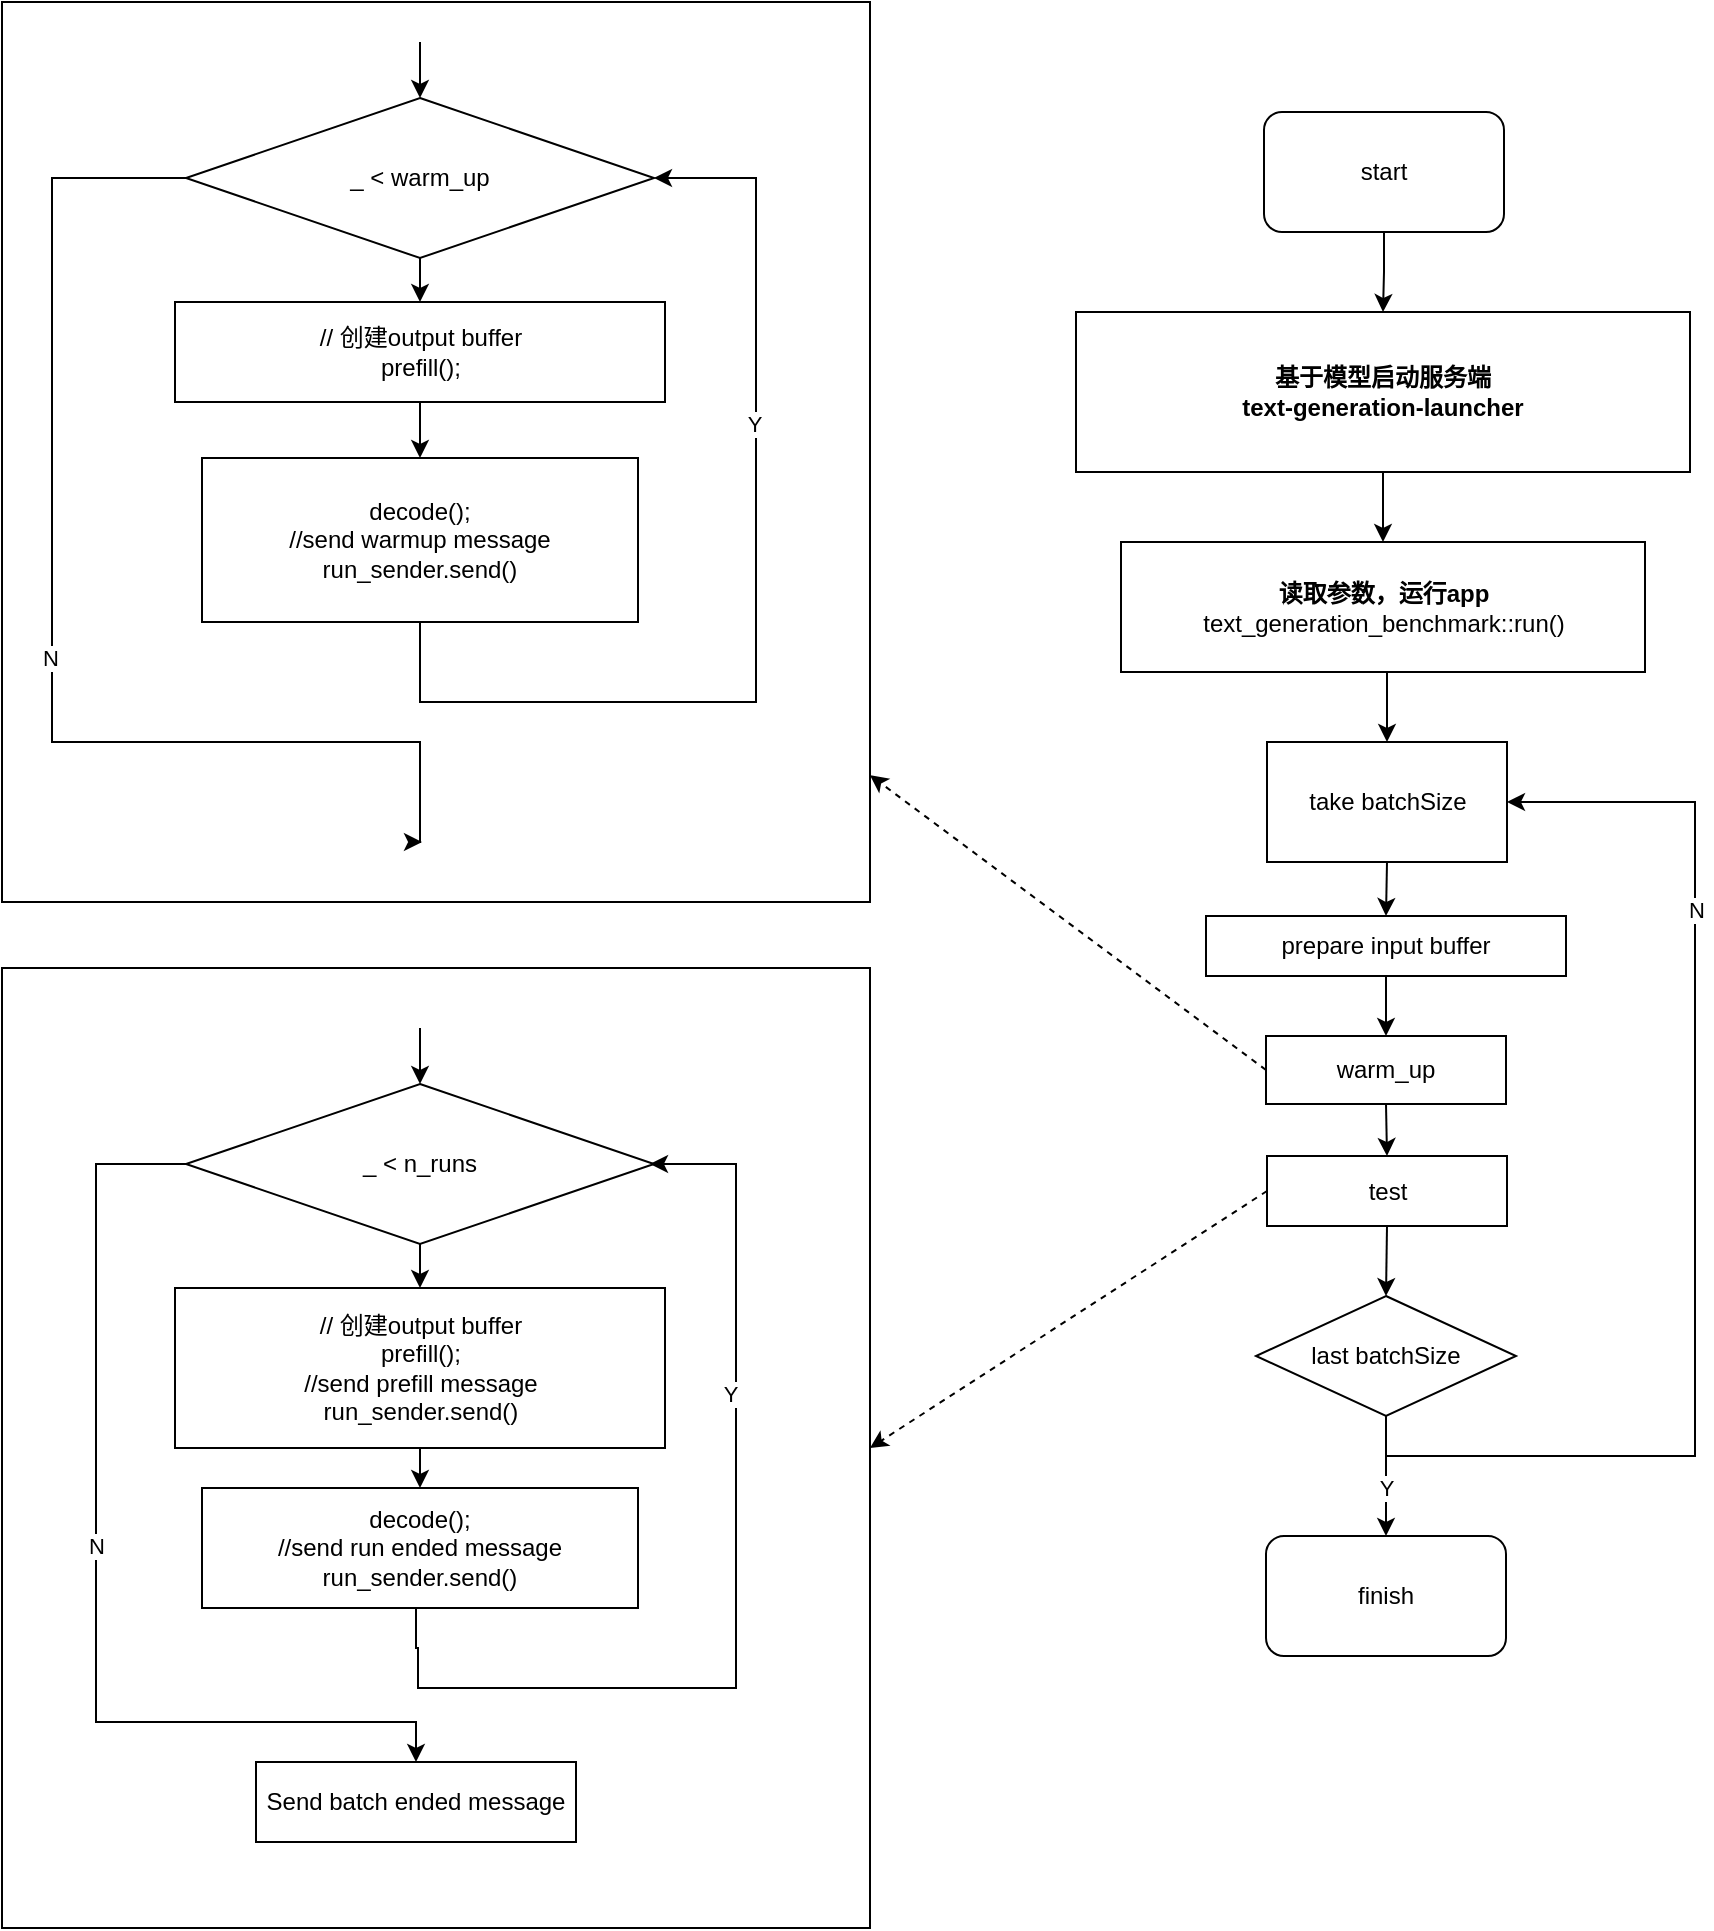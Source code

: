 <mxfile version="22.1.18" type="github">
  <diagram name="Page-1" id="N928mLb4HSsAglsMe5H8">
    <mxGraphModel dx="2284" dy="-4702" grid="1" gridSize="10" guides="1" tooltips="1" connect="1" arrows="1" fold="1" page="1" pageScale="1" pageWidth="850" pageHeight="1100" math="0" shadow="0">
      <root>
        <mxCell id="0" />
        <mxCell id="1" parent="0" />
        <mxCell id="ki46KrV5Bf9qmsuRnqBP-45" value="" style="rounded=0;whiteSpace=wrap;html=1;" vertex="1" parent="1">
          <mxGeometry x="-177" y="5690" width="434" height="450" as="geometry" />
        </mxCell>
        <mxCell id="ki46KrV5Bf9qmsuRnqBP-46" style="edgeStyle=orthogonalEdgeStyle;rounded=0;orthogonalLoop=1;jettySize=auto;html=1;exitX=0.5;exitY=1;exitDx=0;exitDy=0;entryX=0.5;entryY=0;entryDx=0;entryDy=0;" edge="1" parent="1" source="ki46KrV5Bf9qmsuRnqBP-49" target="ki46KrV5Bf9qmsuRnqBP-51">
          <mxGeometry relative="1" as="geometry">
            <mxPoint x="32" y="5858" as="targetPoint" />
          </mxGeometry>
        </mxCell>
        <mxCell id="ki46KrV5Bf9qmsuRnqBP-47" style="edgeStyle=orthogonalEdgeStyle;rounded=0;orthogonalLoop=1;jettySize=auto;html=1;exitX=0;exitY=0.5;exitDx=0;exitDy=0;" edge="1" parent="1" source="ki46KrV5Bf9qmsuRnqBP-49">
          <mxGeometry relative="1" as="geometry">
            <Array as="points">
              <mxPoint x="-152" y="5778" />
              <mxPoint x="-152" y="6060" />
              <mxPoint x="32" y="6060" />
            </Array>
            <mxPoint x="33" y="6110" as="targetPoint" />
          </mxGeometry>
        </mxCell>
        <mxCell id="ki46KrV5Bf9qmsuRnqBP-48" value="N" style="edgeLabel;html=1;align=center;verticalAlign=middle;resizable=0;points=[];" vertex="1" connectable="0" parent="ki46KrV5Bf9qmsuRnqBP-47">
          <mxGeometry x="0.051" y="-1" relative="1" as="geometry">
            <mxPoint as="offset" />
          </mxGeometry>
        </mxCell>
        <mxCell id="ki46KrV5Bf9qmsuRnqBP-49" value="_ &amp;lt; warm_up" style="rhombus;whiteSpace=wrap;html=1;" vertex="1" parent="1">
          <mxGeometry x="-85" y="5738" width="234" height="80" as="geometry" />
        </mxCell>
        <mxCell id="ki46KrV5Bf9qmsuRnqBP-50" style="edgeStyle=orthogonalEdgeStyle;rounded=0;orthogonalLoop=1;jettySize=auto;html=1;exitX=0.5;exitY=1;exitDx=0;exitDy=0;entryX=0.5;entryY=0;entryDx=0;entryDy=0;" edge="1" parent="1" source="ki46KrV5Bf9qmsuRnqBP-51" target="ki46KrV5Bf9qmsuRnqBP-83">
          <mxGeometry relative="1" as="geometry" />
        </mxCell>
        <mxCell id="ki46KrV5Bf9qmsuRnqBP-51" value="// 创建output buffer&lt;br&gt;prefill();" style="rounded=0;whiteSpace=wrap;html=1;" vertex="1" parent="1">
          <mxGeometry x="-90.5" y="5840" width="245" height="50" as="geometry" />
        </mxCell>
        <mxCell id="ki46KrV5Bf9qmsuRnqBP-65" style="edgeStyle=orthogonalEdgeStyle;rounded=0;orthogonalLoop=1;jettySize=auto;html=1;exitX=0.5;exitY=1;exitDx=0;exitDy=0;entryX=0.5;entryY=0;entryDx=0;entryDy=0;" edge="1" parent="1" source="ki46KrV5Bf9qmsuRnqBP-66" target="ki46KrV5Bf9qmsuRnqBP-87">
          <mxGeometry relative="1" as="geometry">
            <mxPoint x="513.5" y="6123" as="targetPoint" />
          </mxGeometry>
        </mxCell>
        <mxCell id="ki46KrV5Bf9qmsuRnqBP-66" value="&lt;div&gt;&lt;b&gt;读取参数，运行app&lt;/b&gt;&lt;/div&gt;&lt;div&gt;text_generation_benchmark::run()&lt;br&gt;&lt;/div&gt;" style="rounded=0;whiteSpace=wrap;html=1;" vertex="1" parent="1">
          <mxGeometry x="382.5" y="5960" width="262" height="65" as="geometry" />
        </mxCell>
        <mxCell id="ki46KrV5Bf9qmsuRnqBP-68" style="rounded=0;orthogonalLoop=1;jettySize=auto;html=1;exitX=0;exitY=0.5;exitDx=0;exitDy=0;dashed=1;" edge="1" parent="1" source="ki46KrV5Bf9qmsuRnqBP-72" target="ki46KrV5Bf9qmsuRnqBP-45">
          <mxGeometry relative="1" as="geometry" />
        </mxCell>
        <mxCell id="ki46KrV5Bf9qmsuRnqBP-69" style="edgeStyle=orthogonalEdgeStyle;rounded=0;orthogonalLoop=1;jettySize=auto;html=1;exitX=0.5;exitY=1;exitDx=0;exitDy=0;entryX=1;entryY=0.5;entryDx=0;entryDy=0;" edge="1" parent="1" source="ki46KrV5Bf9qmsuRnqBP-90" target="ki46KrV5Bf9qmsuRnqBP-87">
          <mxGeometry relative="1" as="geometry">
            <mxPoint x="515" y="6292" as="sourcePoint" />
            <mxPoint x="649.5" y="6110" as="targetPoint" />
            <Array as="points">
              <mxPoint x="515.5" y="6417" />
              <mxPoint x="669.5" y="6417" />
              <mxPoint x="669.5" y="6090" />
            </Array>
          </mxGeometry>
        </mxCell>
        <mxCell id="ki46KrV5Bf9qmsuRnqBP-70" value="N" style="edgeLabel;html=1;align=center;verticalAlign=middle;resizable=0;points=[];" vertex="1" connectable="0" parent="ki46KrV5Bf9qmsuRnqBP-69">
          <mxGeometry x="0.504" relative="1" as="geometry">
            <mxPoint as="offset" />
          </mxGeometry>
        </mxCell>
        <mxCell id="ki46KrV5Bf9qmsuRnqBP-92" style="edgeStyle=orthogonalEdgeStyle;rounded=0;orthogonalLoop=1;jettySize=auto;html=1;exitX=0.5;exitY=1;exitDx=0;exitDy=0;entryX=0.5;entryY=0;entryDx=0;entryDy=0;" edge="1" parent="1" source="ki46KrV5Bf9qmsuRnqBP-72" target="ki46KrV5Bf9qmsuRnqBP-91">
          <mxGeometry relative="1" as="geometry" />
        </mxCell>
        <mxCell id="ki46KrV5Bf9qmsuRnqBP-72" value="warm_up" style="rounded=0;whiteSpace=wrap;html=1;" vertex="1" parent="1">
          <mxGeometry x="455" y="6207" width="120" height="34" as="geometry" />
        </mxCell>
        <mxCell id="ki46KrV5Bf9qmsuRnqBP-73" style="edgeStyle=orthogonalEdgeStyle;rounded=0;orthogonalLoop=1;jettySize=auto;html=1;exitX=0.5;exitY=1;exitDx=0;exitDy=0;entryX=0.5;entryY=0;entryDx=0;entryDy=0;" edge="1" parent="1" source="ki46KrV5Bf9qmsuRnqBP-74" target="ki46KrV5Bf9qmsuRnqBP-77">
          <mxGeometry relative="1" as="geometry" />
        </mxCell>
        <mxCell id="ki46KrV5Bf9qmsuRnqBP-74" value="start" style="rounded=1;whiteSpace=wrap;html=1;" vertex="1" parent="1">
          <mxGeometry x="454" y="5745" width="120" height="60" as="geometry" />
        </mxCell>
        <mxCell id="ki46KrV5Bf9qmsuRnqBP-75" value="finish" style="rounded=1;whiteSpace=wrap;html=1;" vertex="1" parent="1">
          <mxGeometry x="455" y="6457" width="120" height="60" as="geometry" />
        </mxCell>
        <mxCell id="ki46KrV5Bf9qmsuRnqBP-76" style="edgeStyle=orthogonalEdgeStyle;rounded=0;orthogonalLoop=1;jettySize=auto;html=1;exitX=0.5;exitY=1;exitDx=0;exitDy=0;entryX=0.5;entryY=0;entryDx=0;entryDy=0;" edge="1" parent="1" source="ki46KrV5Bf9qmsuRnqBP-77" target="ki46KrV5Bf9qmsuRnqBP-66">
          <mxGeometry relative="1" as="geometry" />
        </mxCell>
        <mxCell id="ki46KrV5Bf9qmsuRnqBP-77" value="&lt;div style=&quot;border-color: var(--border-color);&quot;&gt;&lt;b&gt;基于模型启动服务端&lt;/b&gt;&lt;/div&gt;&lt;b&gt;text-generation-launcher&lt;/b&gt;" style="rounded=0;whiteSpace=wrap;html=1;" vertex="1" parent="1">
          <mxGeometry x="360" y="5845" width="307" height="80" as="geometry" />
        </mxCell>
        <mxCell id="ki46KrV5Bf9qmsuRnqBP-78" style="edgeStyle=orthogonalEdgeStyle;rounded=0;orthogonalLoop=1;jettySize=auto;html=1;exitX=0.5;exitY=1;exitDx=0;exitDy=0;entryX=0.5;entryY=0;entryDx=0;entryDy=0;" edge="1" parent="1" target="ki46KrV5Bf9qmsuRnqBP-49">
          <mxGeometry relative="1" as="geometry">
            <mxPoint x="32" y="5710" as="sourcePoint" />
          </mxGeometry>
        </mxCell>
        <mxCell id="ki46KrV5Bf9qmsuRnqBP-118" style="edgeStyle=orthogonalEdgeStyle;rounded=0;orthogonalLoop=1;jettySize=auto;html=1;exitX=0.5;exitY=1;exitDx=0;exitDy=0;entryX=1;entryY=0.5;entryDx=0;entryDy=0;" edge="1" parent="1" source="ki46KrV5Bf9qmsuRnqBP-83" target="ki46KrV5Bf9qmsuRnqBP-49">
          <mxGeometry relative="1" as="geometry">
            <Array as="points">
              <mxPoint x="32" y="6040" />
              <mxPoint x="200" y="6040" />
              <mxPoint x="200" y="5778" />
            </Array>
          </mxGeometry>
        </mxCell>
        <mxCell id="ki46KrV5Bf9qmsuRnqBP-119" value="N" style="edgeLabel;html=1;align=center;verticalAlign=middle;resizable=0;points=[];" vertex="1" connectable="0" parent="ki46KrV5Bf9qmsuRnqBP-118">
          <mxGeometry x="0.332" y="1" relative="1" as="geometry">
            <mxPoint as="offset" />
          </mxGeometry>
        </mxCell>
        <mxCell id="ki46KrV5Bf9qmsuRnqBP-120" value="Y" style="edgeLabel;html=1;align=center;verticalAlign=middle;resizable=0;points=[];" vertex="1" connectable="0" parent="ki46KrV5Bf9qmsuRnqBP-118">
          <mxGeometry x="0.332" y="1" relative="1" as="geometry">
            <mxPoint as="offset" />
          </mxGeometry>
        </mxCell>
        <mxCell id="ki46KrV5Bf9qmsuRnqBP-83" value="decode();&lt;br style=&quot;border-color: var(--border-color);&quot;&gt;//send warmup message&lt;br&gt;run_sender.send()" style="rounded=0;whiteSpace=wrap;html=1;" vertex="1" parent="1">
          <mxGeometry x="-77" y="5918" width="218" height="82" as="geometry" />
        </mxCell>
        <mxCell id="ki46KrV5Bf9qmsuRnqBP-112" style="edgeStyle=orthogonalEdgeStyle;rounded=0;orthogonalLoop=1;jettySize=auto;html=1;exitX=0.5;exitY=1;exitDx=0;exitDy=0;entryX=0.5;entryY=0;entryDx=0;entryDy=0;" edge="1" parent="1" source="ki46KrV5Bf9qmsuRnqBP-87" target="ki46KrV5Bf9qmsuRnqBP-111">
          <mxGeometry relative="1" as="geometry" />
        </mxCell>
        <mxCell id="ki46KrV5Bf9qmsuRnqBP-87" value="take batchSize" style="rounded=0;whiteSpace=wrap;html=1;" vertex="1" parent="1">
          <mxGeometry x="455.5" y="6060" width="120" height="60" as="geometry" />
        </mxCell>
        <mxCell id="ki46KrV5Bf9qmsuRnqBP-88" style="edgeStyle=orthogonalEdgeStyle;rounded=0;orthogonalLoop=1;jettySize=auto;html=1;exitX=0.5;exitY=1;exitDx=0;exitDy=0;entryX=0.5;entryY=0;entryDx=0;entryDy=0;" edge="1" parent="1" source="ki46KrV5Bf9qmsuRnqBP-90" target="ki46KrV5Bf9qmsuRnqBP-75">
          <mxGeometry relative="1" as="geometry" />
        </mxCell>
        <mxCell id="ki46KrV5Bf9qmsuRnqBP-89" value="Y" style="edgeLabel;html=1;align=center;verticalAlign=middle;resizable=0;points=[];" vertex="1" connectable="0" parent="ki46KrV5Bf9qmsuRnqBP-88">
          <mxGeometry x="0.175" relative="1" as="geometry">
            <mxPoint as="offset" />
          </mxGeometry>
        </mxCell>
        <mxCell id="ki46KrV5Bf9qmsuRnqBP-90" value="last batchSize" style="rhombus;whiteSpace=wrap;html=1;" vertex="1" parent="1">
          <mxGeometry x="450" y="6337" width="130" height="60" as="geometry" />
        </mxCell>
        <mxCell id="ki46KrV5Bf9qmsuRnqBP-93" style="edgeStyle=orthogonalEdgeStyle;rounded=0;orthogonalLoop=1;jettySize=auto;html=1;exitX=0.5;exitY=1;exitDx=0;exitDy=0;entryX=0.5;entryY=0;entryDx=0;entryDy=0;" edge="1" parent="1" source="ki46KrV5Bf9qmsuRnqBP-91" target="ki46KrV5Bf9qmsuRnqBP-90">
          <mxGeometry relative="1" as="geometry" />
        </mxCell>
        <mxCell id="ki46KrV5Bf9qmsuRnqBP-114" style="rounded=0;orthogonalLoop=1;jettySize=auto;html=1;exitX=0;exitY=0.5;exitDx=0;exitDy=0;entryX=1;entryY=0.5;entryDx=0;entryDy=0;dashed=1;" edge="1" parent="1" source="ki46KrV5Bf9qmsuRnqBP-91" target="ki46KrV5Bf9qmsuRnqBP-96">
          <mxGeometry relative="1" as="geometry" />
        </mxCell>
        <mxCell id="ki46KrV5Bf9qmsuRnqBP-91" value="test" style="rounded=0;whiteSpace=wrap;html=1;" vertex="1" parent="1">
          <mxGeometry x="455.5" y="6267" width="120" height="35" as="geometry" />
        </mxCell>
        <mxCell id="ki46KrV5Bf9qmsuRnqBP-96" value="" style="rounded=0;whiteSpace=wrap;html=1;" vertex="1" parent="1">
          <mxGeometry x="-177" y="6173" width="434" height="480" as="geometry" />
        </mxCell>
        <mxCell id="ki46KrV5Bf9qmsuRnqBP-97" style="edgeStyle=orthogonalEdgeStyle;rounded=0;orthogonalLoop=1;jettySize=auto;html=1;exitX=0.5;exitY=1;exitDx=0;exitDy=0;entryX=0.5;entryY=0;entryDx=0;entryDy=0;" edge="1" parent="1" source="ki46KrV5Bf9qmsuRnqBP-100" target="ki46KrV5Bf9qmsuRnqBP-102">
          <mxGeometry relative="1" as="geometry">
            <mxPoint x="32" y="6351" as="targetPoint" />
          </mxGeometry>
        </mxCell>
        <mxCell id="ki46KrV5Bf9qmsuRnqBP-116" style="edgeStyle=orthogonalEdgeStyle;rounded=0;orthogonalLoop=1;jettySize=auto;html=1;exitX=0;exitY=0.5;exitDx=0;exitDy=0;entryX=0.5;entryY=0;entryDx=0;entryDy=0;" edge="1" parent="1" source="ki46KrV5Bf9qmsuRnqBP-100" target="ki46KrV5Bf9qmsuRnqBP-115">
          <mxGeometry relative="1" as="geometry">
            <Array as="points">
              <mxPoint x="-130" y="6271" />
              <mxPoint x="-130" y="6550" />
              <mxPoint x="30" y="6550" />
            </Array>
          </mxGeometry>
        </mxCell>
        <mxCell id="ki46KrV5Bf9qmsuRnqBP-117" value="N" style="edgeLabel;html=1;align=center;verticalAlign=middle;resizable=0;points=[];" vertex="1" connectable="0" parent="ki46KrV5Bf9qmsuRnqBP-116">
          <mxGeometry x="-0.064" relative="1" as="geometry">
            <mxPoint as="offset" />
          </mxGeometry>
        </mxCell>
        <mxCell id="ki46KrV5Bf9qmsuRnqBP-100" value="_ &amp;lt; n_runs" style="rhombus;whiteSpace=wrap;html=1;" vertex="1" parent="1">
          <mxGeometry x="-85" y="6231" width="234" height="80" as="geometry" />
        </mxCell>
        <mxCell id="ki46KrV5Bf9qmsuRnqBP-101" style="edgeStyle=orthogonalEdgeStyle;rounded=0;orthogonalLoop=1;jettySize=auto;html=1;exitX=0.5;exitY=1;exitDx=0;exitDy=0;entryX=0.5;entryY=0;entryDx=0;entryDy=0;" edge="1" parent="1" source="ki46KrV5Bf9qmsuRnqBP-102" target="ki46KrV5Bf9qmsuRnqBP-107">
          <mxGeometry relative="1" as="geometry" />
        </mxCell>
        <mxCell id="ki46KrV5Bf9qmsuRnqBP-102" value="// 创建output buffer&lt;br&gt;prefill();&lt;br&gt;//send prefill message&lt;br style=&quot;border-color: var(--border-color);&quot;&gt;run_sender.send()" style="rounded=0;whiteSpace=wrap;html=1;" vertex="1" parent="1">
          <mxGeometry x="-90.5" y="6333" width="245" height="80" as="geometry" />
        </mxCell>
        <mxCell id="ki46KrV5Bf9qmsuRnqBP-103" style="edgeStyle=orthogonalEdgeStyle;rounded=0;orthogonalLoop=1;jettySize=auto;html=1;exitX=0.5;exitY=1;exitDx=0;exitDy=0;entryX=0.5;entryY=0;entryDx=0;entryDy=0;" edge="1" parent="1" target="ki46KrV5Bf9qmsuRnqBP-100">
          <mxGeometry relative="1" as="geometry">
            <mxPoint x="32" y="6203" as="sourcePoint" />
          </mxGeometry>
        </mxCell>
        <mxCell id="ki46KrV5Bf9qmsuRnqBP-105" style="edgeStyle=orthogonalEdgeStyle;rounded=0;orthogonalLoop=1;jettySize=auto;html=1;exitX=0.5;exitY=1;exitDx=0;exitDy=0;entryX=1;entryY=0.5;entryDx=0;entryDy=0;" edge="1" parent="1">
          <mxGeometry relative="1" as="geometry">
            <mxPoint x="30" y="6493" as="sourcePoint" />
            <mxPoint x="147" y="6271" as="targetPoint" />
            <Array as="points">
              <mxPoint x="30" y="6513" />
              <mxPoint x="31" y="6513" />
              <mxPoint x="31" y="6533" />
              <mxPoint x="190" y="6533" />
              <mxPoint x="190" y="6271" />
            </Array>
          </mxGeometry>
        </mxCell>
        <mxCell id="ki46KrV5Bf9qmsuRnqBP-106" value="Y" style="edgeLabel;html=1;align=center;verticalAlign=middle;resizable=0;points=[];" vertex="1" connectable="0" parent="ki46KrV5Bf9qmsuRnqBP-105">
          <mxGeometry x="0.376" y="3" relative="1" as="geometry">
            <mxPoint as="offset" />
          </mxGeometry>
        </mxCell>
        <mxCell id="ki46KrV5Bf9qmsuRnqBP-107" value="decode();&lt;br style=&quot;border-color: var(--border-color);&quot;&gt;//send run ended message&lt;br&gt;run_sender.send()" style="rounded=0;whiteSpace=wrap;html=1;" vertex="1" parent="1">
          <mxGeometry x="-77" y="6433" width="218" height="60" as="geometry" />
        </mxCell>
        <mxCell id="ki46KrV5Bf9qmsuRnqBP-113" style="edgeStyle=orthogonalEdgeStyle;rounded=0;orthogonalLoop=1;jettySize=auto;html=1;exitX=0.5;exitY=1;exitDx=0;exitDy=0;entryX=0.5;entryY=0;entryDx=0;entryDy=0;" edge="1" parent="1" source="ki46KrV5Bf9qmsuRnqBP-111" target="ki46KrV5Bf9qmsuRnqBP-72">
          <mxGeometry relative="1" as="geometry" />
        </mxCell>
        <mxCell id="ki46KrV5Bf9qmsuRnqBP-111" value="prepare input buffer" style="rounded=0;whiteSpace=wrap;html=1;" vertex="1" parent="1">
          <mxGeometry x="425" y="6147" width="180" height="30" as="geometry" />
        </mxCell>
        <mxCell id="ki46KrV5Bf9qmsuRnqBP-115" value="Send batch ended message" style="rounded=0;whiteSpace=wrap;html=1;" vertex="1" parent="1">
          <mxGeometry x="-50" y="6570" width="160" height="40" as="geometry" />
        </mxCell>
      </root>
    </mxGraphModel>
  </diagram>
</mxfile>
